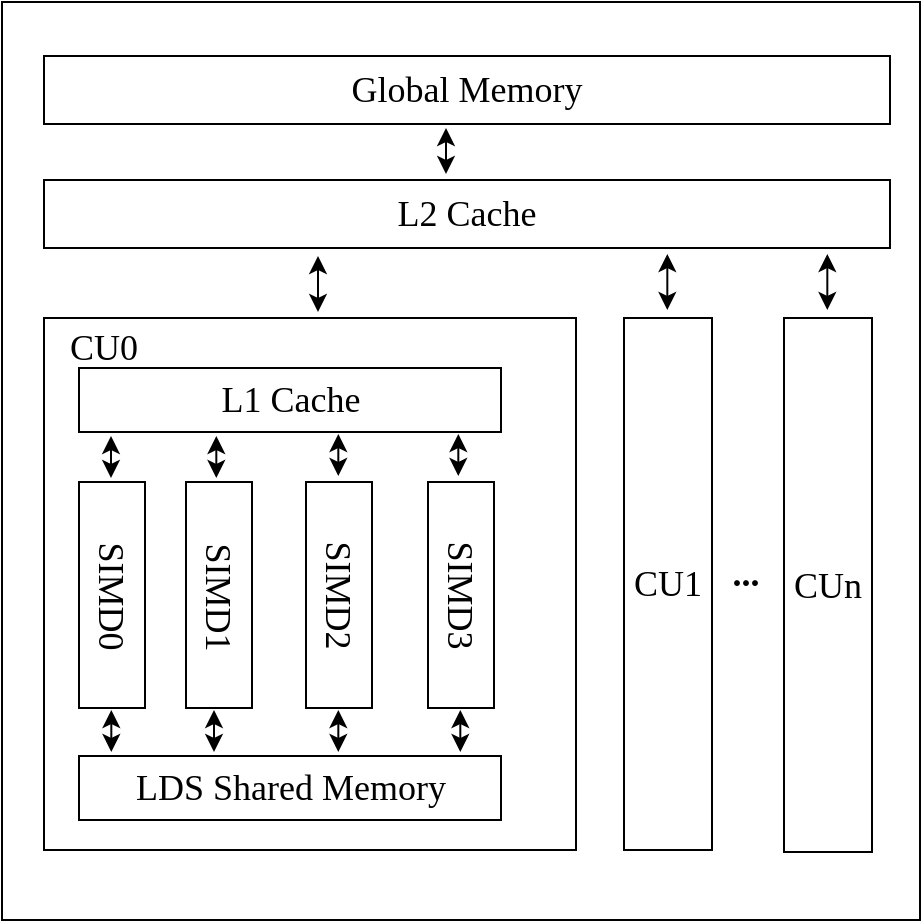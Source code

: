 <mxfile version="21.5.0" type="github">
  <diagram name="第 1 页" id="4rhpoeqoh9HPxJDy645V">
    <mxGraphModel dx="1050" dy="541" grid="0" gridSize="10" guides="1" tooltips="1" connect="1" arrows="1" fold="1" page="1" pageScale="1" pageWidth="827" pageHeight="1169" math="0" shadow="0">
      <root>
        <mxCell id="0" />
        <mxCell id="1" parent="0" />
        <mxCell id="i4GJAPPn9Nnv1TMQjbmZ-1" value="" style="whiteSpace=wrap;html=1;aspect=fixed;" vertex="1" parent="1">
          <mxGeometry x="152" y="22" width="459" height="459" as="geometry" />
        </mxCell>
        <mxCell id="i4GJAPPn9Nnv1TMQjbmZ-2" value="&lt;font style=&quot;font-size: 18px;&quot; face=&quot;Times New Roman&quot;&gt;Global Memory&lt;/font&gt;" style="rounded=0;whiteSpace=wrap;html=1;" vertex="1" parent="1">
          <mxGeometry x="173" y="49" width="423" height="34" as="geometry" />
        </mxCell>
        <mxCell id="i4GJAPPn9Nnv1TMQjbmZ-4" value="&lt;font style=&quot;font-size: 18px;&quot; face=&quot;Times New Roman&quot;&gt;L2 Cache&lt;/font&gt;" style="rounded=0;whiteSpace=wrap;html=1;" vertex="1" parent="1">
          <mxGeometry x="173" y="111" width="423" height="34" as="geometry" />
        </mxCell>
        <mxCell id="i4GJAPPn9Nnv1TMQjbmZ-5" value="" style="whiteSpace=wrap;html=1;aspect=fixed;" vertex="1" parent="1">
          <mxGeometry x="173" y="180" width="266" height="266" as="geometry" />
        </mxCell>
        <mxCell id="i4GJAPPn9Nnv1TMQjbmZ-6" value="&lt;font style=&quot;font-size: 18px;&quot; face=&quot;Times New Roman&quot;&gt;CU1&lt;/font&gt;" style="rounded=0;whiteSpace=wrap;html=1;" vertex="1" parent="1">
          <mxGeometry x="463" y="180" width="44" height="266" as="geometry" />
        </mxCell>
        <mxCell id="i4GJAPPn9Nnv1TMQjbmZ-8" value="&lt;font style=&quot;font-size: 18px;&quot; face=&quot;Times New Roman&quot;&gt;CUn&lt;/font&gt;" style="rounded=0;whiteSpace=wrap;html=1;" vertex="1" parent="1">
          <mxGeometry x="543" y="180" width="44" height="267" as="geometry" />
        </mxCell>
        <mxCell id="i4GJAPPn9Nnv1TMQjbmZ-10" value="&lt;font style=&quot;font-size: 18px;&quot; face=&quot;Times New Roman&quot;&gt;L1 Cache&lt;/font&gt;" style="rounded=0;whiteSpace=wrap;html=1;" vertex="1" parent="1">
          <mxGeometry x="190.5" y="205" width="211" height="32" as="geometry" />
        </mxCell>
        <mxCell id="i4GJAPPn9Nnv1TMQjbmZ-11" value="&lt;font style=&quot;font-size: 18px;&quot; face=&quot;Times New Roman&quot;&gt;LDS Shared Memory&lt;/font&gt;" style="rounded=0;whiteSpace=wrap;html=1;" vertex="1" parent="1">
          <mxGeometry x="190.5" y="399" width="211" height="32" as="geometry" />
        </mxCell>
        <mxCell id="i4GJAPPn9Nnv1TMQjbmZ-12" value="" style="rounded=0;whiteSpace=wrap;html=1;" vertex="1" parent="1">
          <mxGeometry x="190.5" y="262" width="33" height="113" as="geometry" />
        </mxCell>
        <mxCell id="i4GJAPPn9Nnv1TMQjbmZ-13" value="" style="rounded=0;whiteSpace=wrap;html=1;" vertex="1" parent="1">
          <mxGeometry x="244" y="262" width="33" height="113" as="geometry" />
        </mxCell>
        <mxCell id="i4GJAPPn9Nnv1TMQjbmZ-14" value="" style="rounded=0;whiteSpace=wrap;html=1;" vertex="1" parent="1">
          <mxGeometry x="304" y="262" width="33" height="113" as="geometry" />
        </mxCell>
        <mxCell id="i4GJAPPn9Nnv1TMQjbmZ-15" value="" style="rounded=0;whiteSpace=wrap;html=1;" vertex="1" parent="1">
          <mxGeometry x="365" y="262" width="33" height="113" as="geometry" />
        </mxCell>
        <mxCell id="i4GJAPPn9Nnv1TMQjbmZ-17" value="&lt;font style=&quot;font-size: 18px;&quot; face=&quot;Times New Roman&quot;&gt;CU0&lt;/font&gt;" style="text;html=1;strokeColor=none;fillColor=none;align=center;verticalAlign=middle;whiteSpace=wrap;rounded=0;" vertex="1" parent="1">
          <mxGeometry x="173" y="180" width="60" height="30" as="geometry" />
        </mxCell>
        <mxCell id="i4GJAPPn9Nnv1TMQjbmZ-20" value="&lt;font style=&quot;font-size: 18px;&quot; face=&quot;Times New Roman&quot;&gt;SIMD0&lt;/font&gt;" style="text;html=1;strokeColor=none;fillColor=none;align=center;verticalAlign=middle;whiteSpace=wrap;rounded=0;rotation=90;" vertex="1" parent="1">
          <mxGeometry x="176" y="304.25" width="60" height="30" as="geometry" />
        </mxCell>
        <mxCell id="i4GJAPPn9Nnv1TMQjbmZ-21" value="&lt;font style=&quot;font-size: 18px;&quot; face=&quot;Times New Roman&quot;&gt;SIMD1&lt;/font&gt;" style="text;html=1;strokeColor=none;fillColor=none;align=center;verticalAlign=middle;whiteSpace=wrap;rounded=0;rotation=90;" vertex="1" parent="1">
          <mxGeometry x="229.5" y="304.25" width="60" height="30" as="geometry" />
        </mxCell>
        <mxCell id="i4GJAPPn9Nnv1TMQjbmZ-22" value="&lt;font style=&quot;font-size: 18px;&quot; face=&quot;Times New Roman&quot;&gt;SIMD2&lt;/font&gt;" style="text;html=1;strokeColor=none;fillColor=none;align=center;verticalAlign=middle;whiteSpace=wrap;rounded=0;rotation=90;" vertex="1" parent="1">
          <mxGeometry x="289.5" y="303.25" width="60" height="30" as="geometry" />
        </mxCell>
        <mxCell id="i4GJAPPn9Nnv1TMQjbmZ-23" value="&lt;font style=&quot;font-size: 18px;&quot; face=&quot;Times New Roman&quot;&gt;SIMD3&lt;/font&gt;" style="text;html=1;strokeColor=none;fillColor=none;align=center;verticalAlign=middle;whiteSpace=wrap;rounded=0;rotation=90;" vertex="1" parent="1">
          <mxGeometry x="350.5" y="303.25" width="60" height="30" as="geometry" />
        </mxCell>
        <mxCell id="i4GJAPPn9Nnv1TMQjbmZ-25" value="&lt;font style=&quot;font-size: 18px;&quot; face=&quot;Times New Roman&quot;&gt;&lt;b&gt;...&lt;/b&gt;&lt;/font&gt;" style="text;html=1;strokeColor=none;fillColor=none;align=center;verticalAlign=middle;whiteSpace=wrap;rounded=0;" vertex="1" parent="1">
          <mxGeometry x="494" y="293" width="60" height="30" as="geometry" />
        </mxCell>
        <mxCell id="i4GJAPPn9Nnv1TMQjbmZ-29" value="" style="endArrow=classic;startArrow=classic;html=1;rounded=0;" edge="1" parent="1">
          <mxGeometry width="50" height="50" relative="1" as="geometry">
            <mxPoint x="206.5" y="260" as="sourcePoint" />
            <mxPoint x="206.5" y="239" as="targetPoint" />
          </mxGeometry>
        </mxCell>
        <mxCell id="i4GJAPPn9Nnv1TMQjbmZ-31" value="" style="endArrow=classic;startArrow=classic;html=1;rounded=0;" edge="1" parent="1">
          <mxGeometry width="50" height="50" relative="1" as="geometry">
            <mxPoint x="259.16" y="260" as="sourcePoint" />
            <mxPoint x="259.16" y="239" as="targetPoint" />
          </mxGeometry>
        </mxCell>
        <mxCell id="i4GJAPPn9Nnv1TMQjbmZ-32" value="" style="endArrow=classic;startArrow=classic;html=1;rounded=0;" edge="1" parent="1">
          <mxGeometry width="50" height="50" relative="1" as="geometry">
            <mxPoint x="320.16" y="259" as="sourcePoint" />
            <mxPoint x="320.16" y="238" as="targetPoint" />
          </mxGeometry>
        </mxCell>
        <mxCell id="i4GJAPPn9Nnv1TMQjbmZ-33" value="" style="endArrow=classic;startArrow=classic;html=1;rounded=0;" edge="1" parent="1">
          <mxGeometry width="50" height="50" relative="1" as="geometry">
            <mxPoint x="380.16" y="259" as="sourcePoint" />
            <mxPoint x="380.16" y="238" as="targetPoint" />
          </mxGeometry>
        </mxCell>
        <mxCell id="i4GJAPPn9Nnv1TMQjbmZ-34" value="" style="endArrow=classic;startArrow=classic;html=1;rounded=0;" edge="1" parent="1">
          <mxGeometry width="50" height="50" relative="1" as="geometry">
            <mxPoint x="206.66" y="397" as="sourcePoint" />
            <mxPoint x="206.66" y="376" as="targetPoint" />
          </mxGeometry>
        </mxCell>
        <mxCell id="i4GJAPPn9Nnv1TMQjbmZ-35" value="" style="endArrow=classic;startArrow=classic;html=1;rounded=0;" edge="1" parent="1">
          <mxGeometry width="50" height="50" relative="1" as="geometry">
            <mxPoint x="258" y="397" as="sourcePoint" />
            <mxPoint x="258" y="376" as="targetPoint" />
          </mxGeometry>
        </mxCell>
        <mxCell id="i4GJAPPn9Nnv1TMQjbmZ-36" value="" style="endArrow=classic;startArrow=classic;html=1;rounded=0;" edge="1" parent="1">
          <mxGeometry width="50" height="50" relative="1" as="geometry">
            <mxPoint x="320.16" y="397" as="sourcePoint" />
            <mxPoint x="320.16" y="376" as="targetPoint" />
          </mxGeometry>
        </mxCell>
        <mxCell id="i4GJAPPn9Nnv1TMQjbmZ-37" value="" style="endArrow=classic;startArrow=classic;html=1;rounded=0;" edge="1" parent="1">
          <mxGeometry width="50" height="50" relative="1" as="geometry">
            <mxPoint x="381.16" y="397" as="sourcePoint" />
            <mxPoint x="381.16" y="376" as="targetPoint" />
          </mxGeometry>
        </mxCell>
        <mxCell id="i4GJAPPn9Nnv1TMQjbmZ-43" value="" style="endArrow=classic;startArrow=classic;html=1;rounded=0;" edge="1" parent="1">
          <mxGeometry width="50" height="50" relative="1" as="geometry">
            <mxPoint x="310" y="177" as="sourcePoint" />
            <mxPoint x="310" y="149" as="targetPoint" />
          </mxGeometry>
        </mxCell>
        <mxCell id="i4GJAPPn9Nnv1TMQjbmZ-44" value="" style="endArrow=classic;startArrow=classic;html=1;rounded=0;" edge="1" parent="1">
          <mxGeometry width="50" height="50" relative="1" as="geometry">
            <mxPoint x="484.66" y="176" as="sourcePoint" />
            <mxPoint x="484.66" y="148" as="targetPoint" />
          </mxGeometry>
        </mxCell>
        <mxCell id="i4GJAPPn9Nnv1TMQjbmZ-45" value="" style="endArrow=classic;startArrow=classic;html=1;rounded=0;" edge="1" parent="1">
          <mxGeometry width="50" height="50" relative="1" as="geometry">
            <mxPoint x="564.66" y="176" as="sourcePoint" />
            <mxPoint x="564.66" y="148" as="targetPoint" />
          </mxGeometry>
        </mxCell>
        <mxCell id="i4GJAPPn9Nnv1TMQjbmZ-46" value="" style="endArrow=classic;startArrow=classic;html=1;rounded=0;" edge="1" parent="1">
          <mxGeometry width="50" height="50" relative="1" as="geometry">
            <mxPoint x="374" y="108" as="sourcePoint" />
            <mxPoint x="374" y="85" as="targetPoint" />
          </mxGeometry>
        </mxCell>
      </root>
    </mxGraphModel>
  </diagram>
</mxfile>
